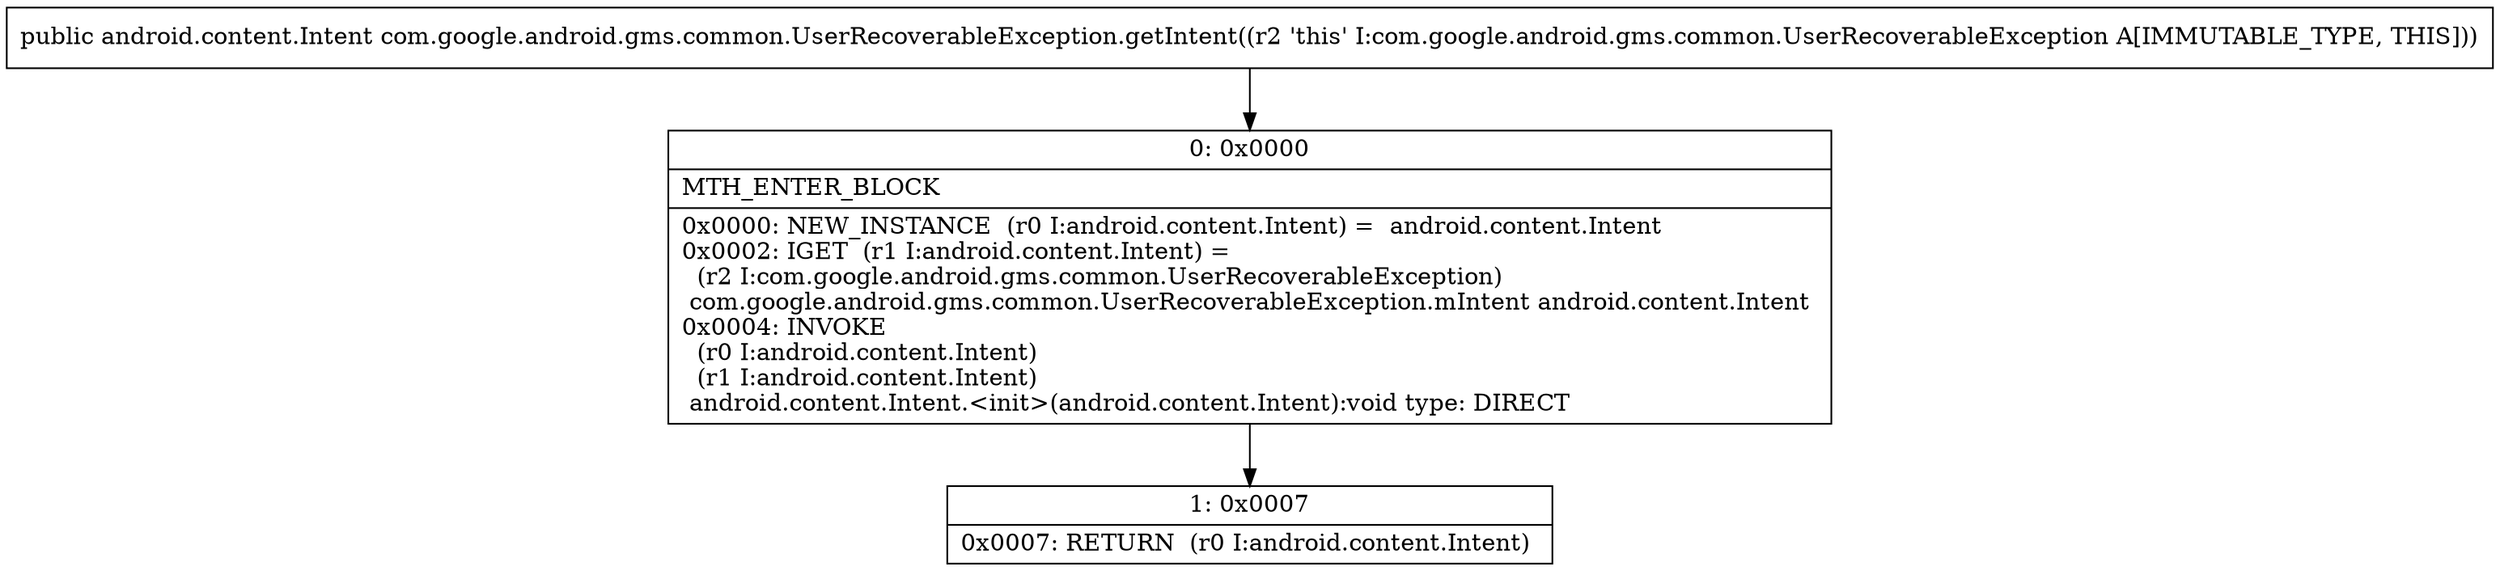digraph "CFG forcom.google.android.gms.common.UserRecoverableException.getIntent()Landroid\/content\/Intent;" {
Node_0 [shape=record,label="{0\:\ 0x0000|MTH_ENTER_BLOCK\l|0x0000: NEW_INSTANCE  (r0 I:android.content.Intent) =  android.content.Intent \l0x0002: IGET  (r1 I:android.content.Intent) = \l  (r2 I:com.google.android.gms.common.UserRecoverableException)\l com.google.android.gms.common.UserRecoverableException.mIntent android.content.Intent \l0x0004: INVOKE  \l  (r0 I:android.content.Intent)\l  (r1 I:android.content.Intent)\l android.content.Intent.\<init\>(android.content.Intent):void type: DIRECT \l}"];
Node_1 [shape=record,label="{1\:\ 0x0007|0x0007: RETURN  (r0 I:android.content.Intent) \l}"];
MethodNode[shape=record,label="{public android.content.Intent com.google.android.gms.common.UserRecoverableException.getIntent((r2 'this' I:com.google.android.gms.common.UserRecoverableException A[IMMUTABLE_TYPE, THIS])) }"];
MethodNode -> Node_0;
Node_0 -> Node_1;
}

